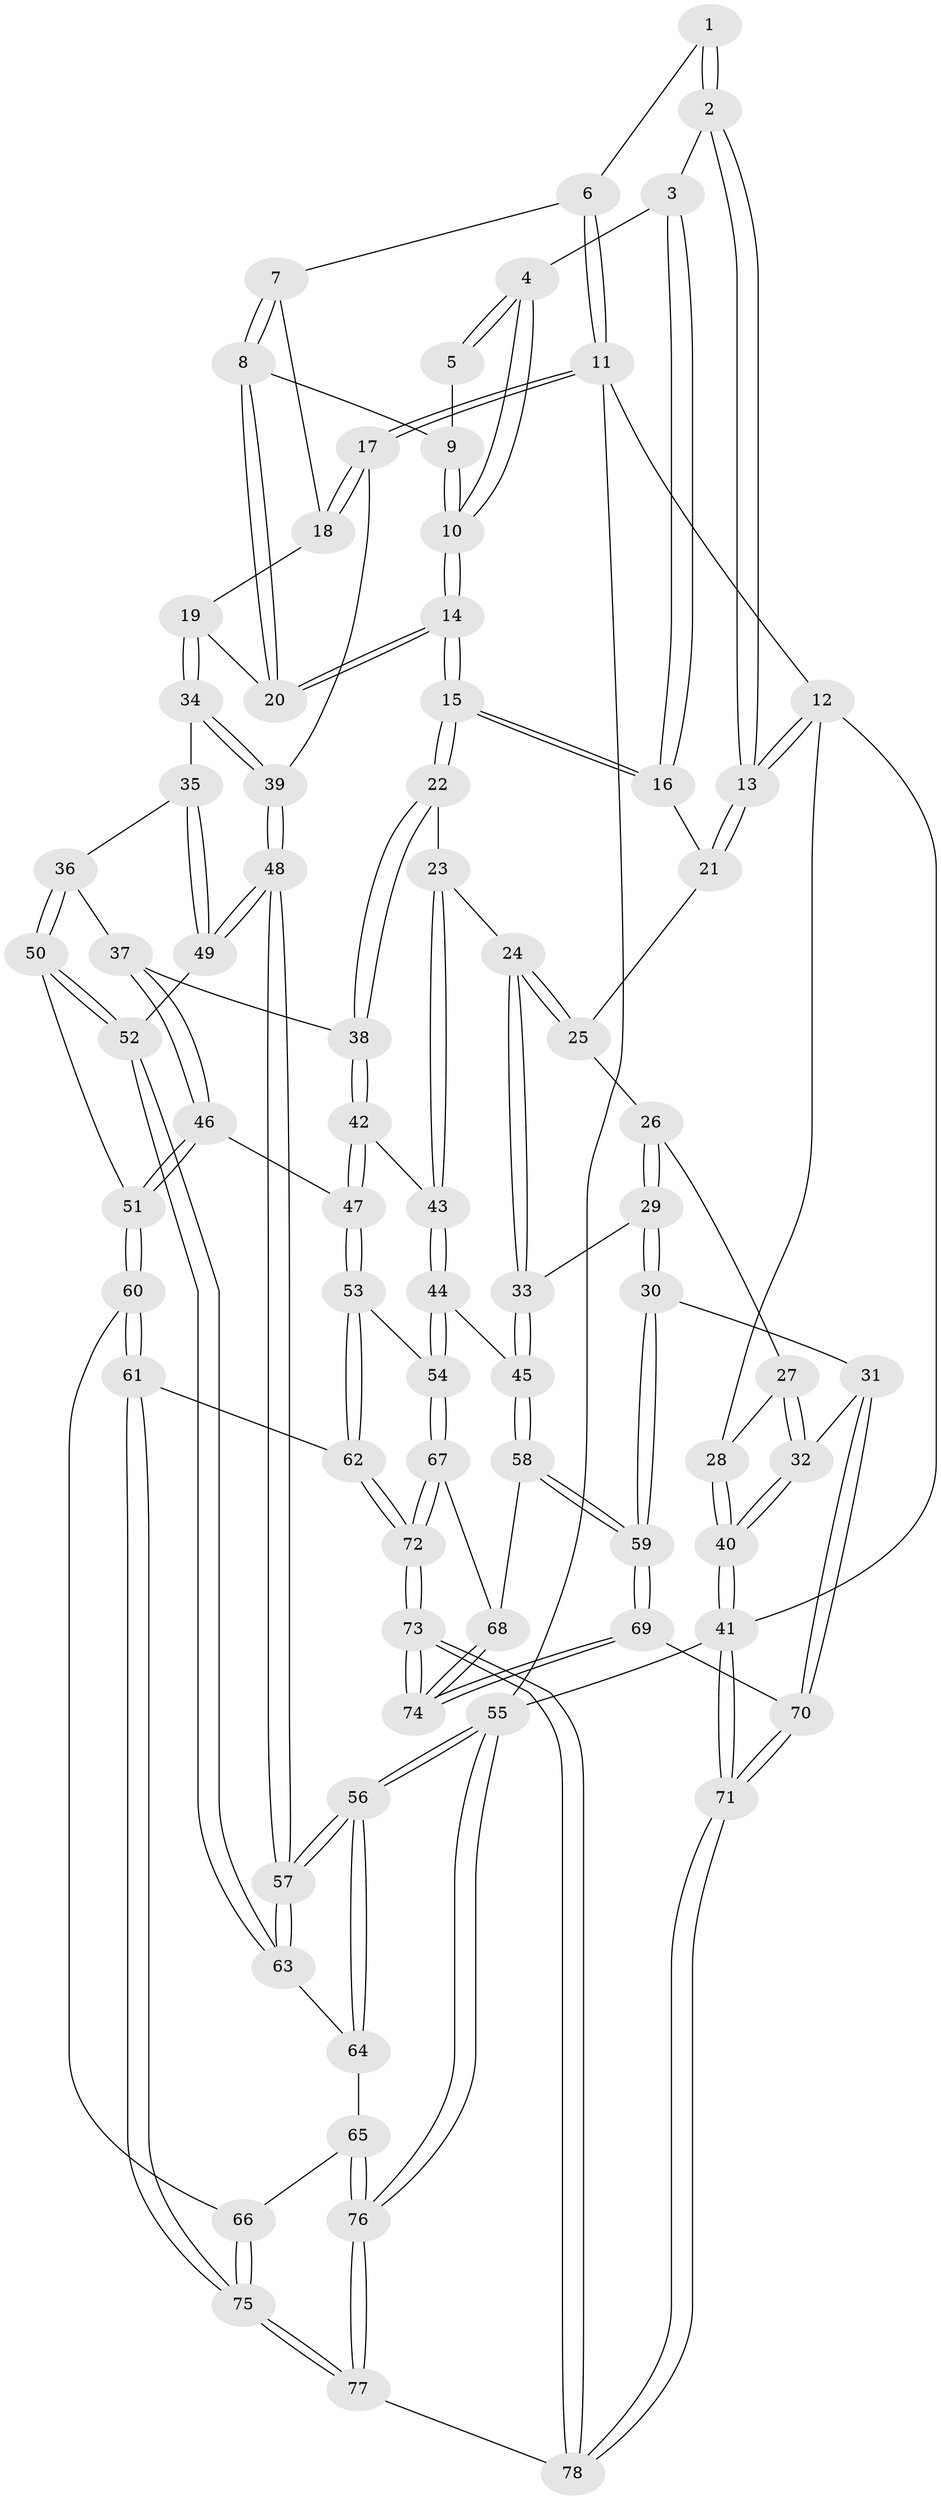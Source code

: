 // Generated by graph-tools (version 1.1) at 2025/38/03/09/25 02:38:51]
// undirected, 78 vertices, 192 edges
graph export_dot {
graph [start="1"]
  node [color=gray90,style=filled];
  1 [pos="+0.6997744124012313+0"];
  2 [pos="+0.09217344450295603+0"];
  3 [pos="+0.40275071410093044+0.04718679530904469"];
  4 [pos="+0.535215037574928+0.07434276020576015"];
  5 [pos="+0.6960615498737123+0"];
  6 [pos="+1+0"];
  7 [pos="+0.8648552760251706+0.13313873303849658"];
  8 [pos="+0.7659394530872142+0.15021112398526154"];
  9 [pos="+0.6977441380348472+0"];
  10 [pos="+0.5919062169031574+0.24145089022798513"];
  11 [pos="+1+0"];
  12 [pos="+0+0"];
  13 [pos="+0+0"];
  14 [pos="+0.5995484800017027+0.3176936289701506"];
  15 [pos="+0.5731215210830832+0.33990428151591995"];
  16 [pos="+0.4645954854486626+0.24662793851218212"];
  17 [pos="+1+0.03164290172409189"];
  18 [pos="+0.910497512342338+0.16546451235044482"];
  19 [pos="+0.9045037211129534+0.3654671773438821"];
  20 [pos="+0.6781931281101534+0.2946691696010823"];
  21 [pos="+0.20136920604600606+0.1844473155559315"];
  22 [pos="+0.5649151775639262+0.36037423857880396"];
  23 [pos="+0.528290367611363+0.39932618608376746"];
  24 [pos="+0.4648349916055556+0.4330341949212669"];
  25 [pos="+0.23163458022395914+0.30068274993947836"];
  26 [pos="+0.1854022768980559+0.41896727007119244"];
  27 [pos="+0.1049134279495367+0.40270531271377"];
  28 [pos="+0+0"];
  29 [pos="+0.25764604458456214+0.6121859580153716"];
  30 [pos="+0.2146955934101896+0.6404695930361798"];
  31 [pos="+0+0.6691819270071576"];
  32 [pos="+0+0.6599917467746592"];
  33 [pos="+0.3100363551076345+0.6053490849691762"];
  34 [pos="+0.9524265512772587+0.40208118505611956"];
  35 [pos="+0.8251046882492076+0.5614270952835617"];
  36 [pos="+0.8049917470113844+0.5691759597087311"];
  37 [pos="+0.771114565730478+0.5623241365893081"];
  38 [pos="+0.7386083848763567+0.5478224644573331"];
  39 [pos="+1+0.42454417857881765"];
  40 [pos="+0+0.6582412189848712"];
  41 [pos="+0+1"];
  42 [pos="+0.6254057120471354+0.6508334807194673"];
  43 [pos="+0.5736905853612674+0.5628216403158433"];
  44 [pos="+0.46087840432917304+0.7395761181351009"];
  45 [pos="+0.4180257443310796+0.7079635210456733"];
  46 [pos="+0.6597704418072134+0.7352839718366111"];
  47 [pos="+0.6279815420876343+0.7302864359452734"];
  48 [pos="+1+0.6042995264635751"];
  49 [pos="+0.9242493692800124+0.6571080853839595"];
  50 [pos="+0.7884320573189596+0.7374499233552708"];
  51 [pos="+0.7222796336715563+0.7585047019584588"];
  52 [pos="+0.8681925270133508+0.7673381095865172"];
  53 [pos="+0.5156263936908075+0.7932780472771308"];
  54 [pos="+0.5144855519465418+0.7931522604632225"];
  55 [pos="+1+1"];
  56 [pos="+1+1"];
  57 [pos="+1+0.8278750371710141"];
  58 [pos="+0.2904536857124199+0.9027589584688106"];
  59 [pos="+0.25363307722305034+0.9235386046633077"];
  60 [pos="+0.7328481727247009+0.8734619613759077"];
  61 [pos="+0.6263564934640289+0.9454131166027464"];
  62 [pos="+0.619411540953424+0.9392436435246634"];
  63 [pos="+0.8941574351992603+0.8044371822098623"];
  64 [pos="+0.8663586689233542+0.8718555305090565"];
  65 [pos="+0.8420538774918411+0.9042015074458316"];
  66 [pos="+0.7829364697774419+0.8997507435321271"];
  67 [pos="+0.49311121390815094+0.8200841358848294"];
  68 [pos="+0.4267775800874949+0.8533534176260661"];
  69 [pos="+0.24668870347971344+0.9444637988171812"];
  70 [pos="+0.09132178036612199+0.881762435601782"];
  71 [pos="+0+1"];
  72 [pos="+0.4418625978389359+1"];
  73 [pos="+0.2877363631333259+1"];
  74 [pos="+0.2799059695388925+1"];
  75 [pos="+0.677041530381952+1"];
  76 [pos="+0.9579412625921229+1"];
  77 [pos="+0.6923387869373449+1"];
  78 [pos="+0.284770559193798+1"];
  1 -- 2;
  1 -- 2;
  1 -- 6;
  2 -- 3;
  2 -- 13;
  2 -- 13;
  3 -- 4;
  3 -- 16;
  3 -- 16;
  4 -- 5;
  4 -- 5;
  4 -- 10;
  4 -- 10;
  5 -- 9;
  6 -- 7;
  6 -- 11;
  6 -- 11;
  7 -- 8;
  7 -- 8;
  7 -- 18;
  8 -- 9;
  8 -- 20;
  8 -- 20;
  9 -- 10;
  9 -- 10;
  10 -- 14;
  10 -- 14;
  11 -- 12;
  11 -- 17;
  11 -- 17;
  11 -- 55;
  12 -- 13;
  12 -- 13;
  12 -- 28;
  12 -- 41;
  13 -- 21;
  13 -- 21;
  14 -- 15;
  14 -- 15;
  14 -- 20;
  14 -- 20;
  15 -- 16;
  15 -- 16;
  15 -- 22;
  15 -- 22;
  16 -- 21;
  17 -- 18;
  17 -- 18;
  17 -- 39;
  18 -- 19;
  19 -- 20;
  19 -- 34;
  19 -- 34;
  21 -- 25;
  22 -- 23;
  22 -- 38;
  22 -- 38;
  23 -- 24;
  23 -- 43;
  23 -- 43;
  24 -- 25;
  24 -- 25;
  24 -- 33;
  24 -- 33;
  25 -- 26;
  26 -- 27;
  26 -- 29;
  26 -- 29;
  27 -- 28;
  27 -- 32;
  27 -- 32;
  28 -- 40;
  28 -- 40;
  29 -- 30;
  29 -- 30;
  29 -- 33;
  30 -- 31;
  30 -- 59;
  30 -- 59;
  31 -- 32;
  31 -- 70;
  31 -- 70;
  32 -- 40;
  32 -- 40;
  33 -- 45;
  33 -- 45;
  34 -- 35;
  34 -- 39;
  34 -- 39;
  35 -- 36;
  35 -- 49;
  35 -- 49;
  36 -- 37;
  36 -- 50;
  36 -- 50;
  37 -- 38;
  37 -- 46;
  37 -- 46;
  38 -- 42;
  38 -- 42;
  39 -- 48;
  39 -- 48;
  40 -- 41;
  40 -- 41;
  41 -- 71;
  41 -- 71;
  41 -- 55;
  42 -- 43;
  42 -- 47;
  42 -- 47;
  43 -- 44;
  43 -- 44;
  44 -- 45;
  44 -- 54;
  44 -- 54;
  45 -- 58;
  45 -- 58;
  46 -- 47;
  46 -- 51;
  46 -- 51;
  47 -- 53;
  47 -- 53;
  48 -- 49;
  48 -- 49;
  48 -- 57;
  48 -- 57;
  49 -- 52;
  50 -- 51;
  50 -- 52;
  50 -- 52;
  51 -- 60;
  51 -- 60;
  52 -- 63;
  52 -- 63;
  53 -- 54;
  53 -- 62;
  53 -- 62;
  54 -- 67;
  54 -- 67;
  55 -- 56;
  55 -- 56;
  55 -- 76;
  55 -- 76;
  56 -- 57;
  56 -- 57;
  56 -- 64;
  56 -- 64;
  57 -- 63;
  57 -- 63;
  58 -- 59;
  58 -- 59;
  58 -- 68;
  59 -- 69;
  59 -- 69;
  60 -- 61;
  60 -- 61;
  60 -- 66;
  61 -- 62;
  61 -- 75;
  61 -- 75;
  62 -- 72;
  62 -- 72;
  63 -- 64;
  64 -- 65;
  65 -- 66;
  65 -- 76;
  65 -- 76;
  66 -- 75;
  66 -- 75;
  67 -- 68;
  67 -- 72;
  67 -- 72;
  68 -- 74;
  68 -- 74;
  69 -- 70;
  69 -- 74;
  69 -- 74;
  70 -- 71;
  70 -- 71;
  71 -- 78;
  71 -- 78;
  72 -- 73;
  72 -- 73;
  73 -- 74;
  73 -- 74;
  73 -- 78;
  73 -- 78;
  75 -- 77;
  75 -- 77;
  76 -- 77;
  76 -- 77;
  77 -- 78;
}
